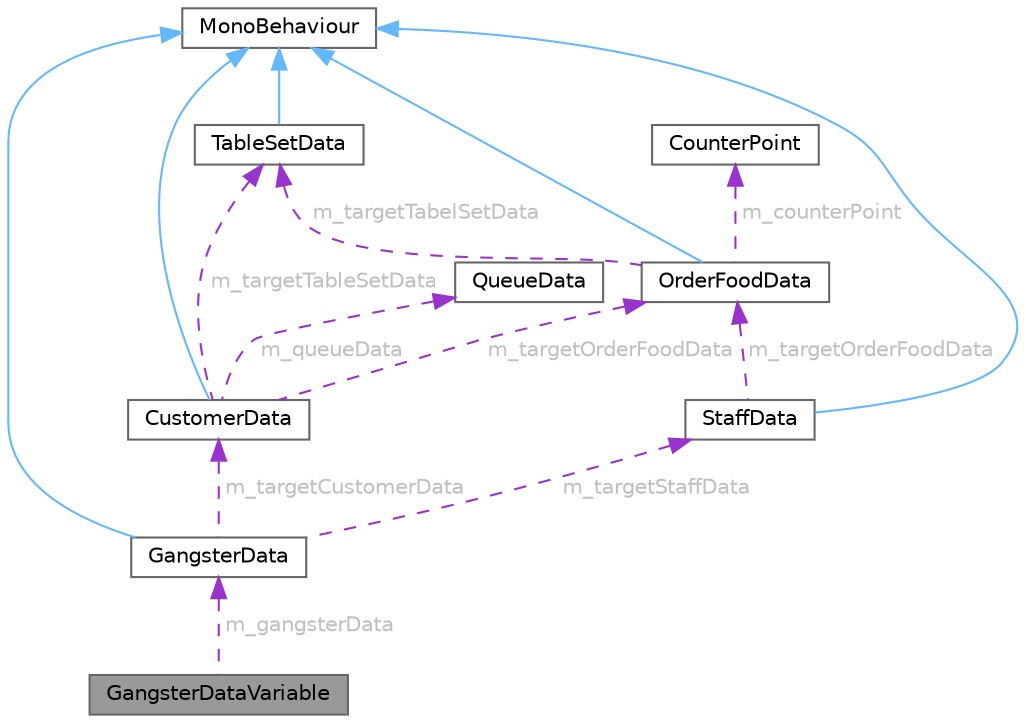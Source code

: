 digraph "GangsterDataVariable"
{
 // LATEX_PDF_SIZE
  bgcolor="transparent";
  edge [fontname=Helvetica,fontsize=10,labelfontname=Helvetica,labelfontsize=10];
  node [fontname=Helvetica,fontsize=10,shape=box,height=0.2,width=0.4];
  Node1 [id="Node000001",label="GangsterDataVariable",height=0.2,width=0.4,color="gray40", fillcolor="grey60", style="filled", fontcolor="black",tooltip=" "];
  Node2 -> Node1 [id="edge15_Node000001_Node000002",dir="back",color="darkorchid3",style="dashed",tooltip=" ",label=" m_gangsterData",fontcolor="grey" ];
  Node2 [id="Node000002",label="GangsterData",height=0.2,width=0.4,color="gray40", fillcolor="white", style="filled",URL="$class_gangster_data.html",tooltip=" "];
  Node3 -> Node2 [id="edge16_Node000002_Node000003",dir="back",color="steelblue1",style="solid",tooltip=" "];
  Node3 [id="Node000003",label="MonoBehaviour",height=0.2,width=0.4,color="gray40", fillcolor="white", style="filled",tooltip=" "];
  Node4 -> Node2 [id="edge17_Node000002_Node000004",dir="back",color="darkorchid3",style="dashed",tooltip=" ",label=" m_targetCustomerData",fontcolor="grey" ];
  Node4 [id="Node000004",label="CustomerData",height=0.2,width=0.4,color="gray40", fillcolor="white", style="filled",URL="$class_customer_data.html",tooltip=" "];
  Node3 -> Node4 [id="edge18_Node000004_Node000003",dir="back",color="steelblue1",style="solid",tooltip=" "];
  Node5 -> Node4 [id="edge19_Node000004_Node000005",dir="back",color="darkorchid3",style="dashed",tooltip=" ",label=" m_targetOrderFoodData",fontcolor="grey" ];
  Node5 [id="Node000005",label="OrderFoodData",height=0.2,width=0.4,color="gray40", fillcolor="white", style="filled",URL="$class_order_food_data.html",tooltip=" "];
  Node3 -> Node5 [id="edge20_Node000005_Node000003",dir="back",color="steelblue1",style="solid",tooltip=" "];
  Node6 -> Node5 [id="edge21_Node000005_Node000006",dir="back",color="darkorchid3",style="dashed",tooltip=" ",label=" m_targetTabelSetData",fontcolor="grey" ];
  Node6 [id="Node000006",label="TableSetData",height=0.2,width=0.4,color="gray40", fillcolor="white", style="filled",URL="$class_table_set_data.html",tooltip=" "];
  Node3 -> Node6 [id="edge22_Node000006_Node000003",dir="back",color="steelblue1",style="solid",tooltip=" "];
  Node7 -> Node5 [id="edge23_Node000005_Node000007",dir="back",color="darkorchid3",style="dashed",tooltip=" ",label=" m_counterPoint",fontcolor="grey" ];
  Node7 [id="Node000007",label="CounterPoint",height=0.2,width=0.4,color="gray40", fillcolor="white", style="filled",URL="$class_counter_point.html",tooltip=" "];
  Node6 -> Node4 [id="edge24_Node000004_Node000006",dir="back",color="darkorchid3",style="dashed",tooltip=" ",label=" m_targetTableSetData",fontcolor="grey" ];
  Node8 -> Node4 [id="edge25_Node000004_Node000008",dir="back",color="darkorchid3",style="dashed",tooltip=" ",label=" m_queueData",fontcolor="grey" ];
  Node8 [id="Node000008",label="QueueData",height=0.2,width=0.4,color="gray40", fillcolor="white", style="filled",URL="$class_queue_data.html",tooltip=" "];
  Node9 -> Node2 [id="edge26_Node000002_Node000009",dir="back",color="darkorchid3",style="dashed",tooltip=" ",label=" m_targetStaffData",fontcolor="grey" ];
  Node9 [id="Node000009",label="StaffData",height=0.2,width=0.4,color="gray40", fillcolor="white", style="filled",URL="$class_staff_data.html",tooltip=" "];
  Node3 -> Node9 [id="edge27_Node000009_Node000003",dir="back",color="steelblue1",style="solid",tooltip=" "];
  Node5 -> Node9 [id="edge28_Node000009_Node000005",dir="back",color="darkorchid3",style="dashed",tooltip=" ",label=" m_targetOrderFoodData",fontcolor="grey" ];
}
